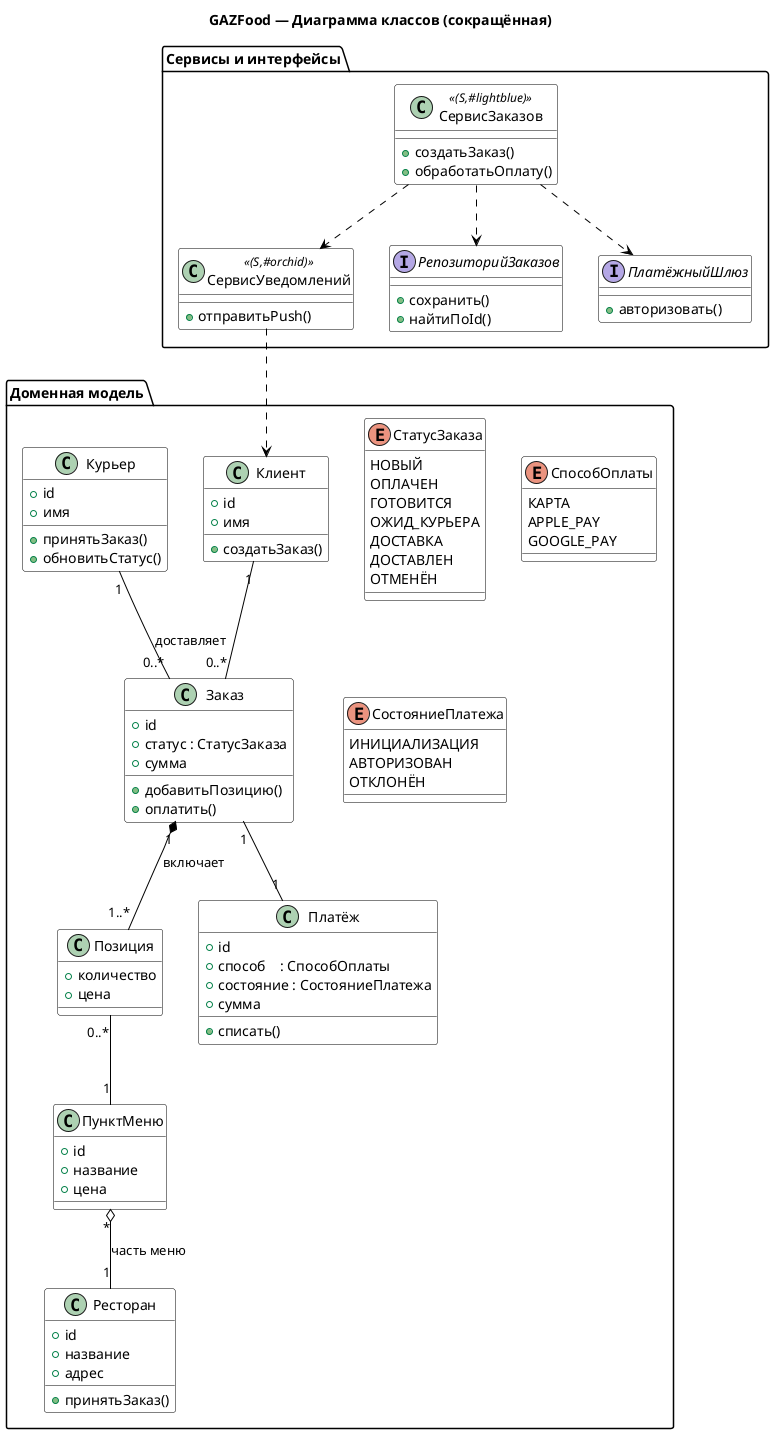﻿@startuml
title GAZFood — Диаграмма классов (сокращённая)

skinparam class {
  BackgroundColor White
  BorderColor Black
  ArrowColor Black
}
skinparam stereotypeCBackgroundColor #ECECEC

' ======================= Д О М Е Н Н А Я  М О Д Е Л Ь =======================
package "Доменная модель" {

  class Клиент {
    +id
    +имя
    +создатьЗаказ()
  }

  enum СтатусЗаказа {
    НОВЫЙ
    ОПЛАЧЕН
    ГОТОВИТСЯ
    ОЖИД_КУРЬЕРА
    ДОСТАВКА
    ДОСТАВЛЕН
    ОТМЕНЁН
  }

  class Заказ {
    +id
    +статус : СтатусЗаказа
    +сумма
    +добавитьПозицию()
    +оплатить()
  }

  class Позиция {
    +количество
    +цена
  }

  class ПунктМеню {
    +id
    +название
    +цена
  }

  class Ресторан {
    +id
    +название
    +адрес
    +принятьЗаказ()
  }

  enum СпособОплаты {
    КАРТА
    APPLE_PAY
    GOOGLE_PAY
  }

  enum СостояниеПлатежа {
    ИНИЦИАЛИЗАЦИЯ
    АВТОРИЗОВАН
    ОТКЛОНЁН
  }

  class Платёж {
    +id
    +способ    : СпособОплаты
    +состояние : СостояниеПлатежа
    +сумма
    +списать()
  }

  class Курьер {
    +id
    +имя
    +принятьЗаказ()
    +обновитьСтатус()
  }
}

' =================== С Е Р В И С Ы   И   И Н Т Е Р Ф Е Й С Ы =================
package "Сервисы и интерфейсы" {

  class СервисУведомлений <<(S,#orchid)>> {
    +отправитьPush()
  }

  interface РепозиторийЗаказов {
    +сохранить()
    +найтиПоId()
  }

  interface ПлатёжныйШлюз {
    +авторизовать()
  }

  class СервисЗаказов <<(S,#lightblue)>> {
    +создатьЗаказ()
    +обработатьОплату()
  }
}

' ======================= С В Я З И   М Е Ж Д У   К Л А С С А М И =============
Клиент        "1" -- "0..*" Заказ
Заказ         "1" *-- "1..*" Позиция            : включает
Позиция       "0..*" -- "1"  ПунктМеню
ПунктМеню     "*"  o-- "1"   Ресторан           : часть меню
Заказ         "1"  -- "1"    Платёж
Курьер        "1"  -- "0..*" Заказ              : доставляет

СервисУведомлений ..> Клиент
СервисЗаказов      ..> РепозиторийЗаказов
СервисЗаказов      ..> ПлатёжныйШлюз
СервисЗаказов      ..> СервисУведомлений

@enduml
